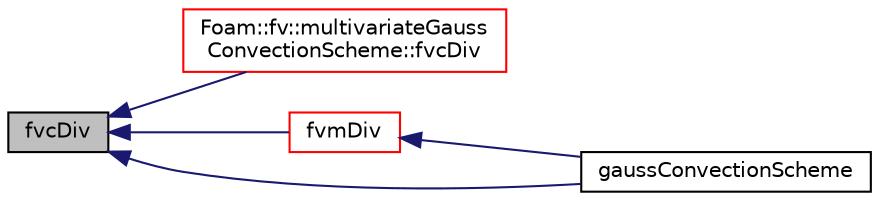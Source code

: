 digraph "fvcDiv"
{
  bgcolor="transparent";
  edge [fontname="Helvetica",fontsize="10",labelfontname="Helvetica",labelfontsize="10"];
  node [fontname="Helvetica",fontsize="10",shape=record];
  rankdir="LR";
  Node1 [label="fvcDiv",height=0.2,width=0.4,color="black", fillcolor="grey75", style="filled", fontcolor="black"];
  Node1 -> Node2 [dir="back",color="midnightblue",fontsize="10",style="solid",fontname="Helvetica"];
  Node2 [label="Foam::fv::multivariateGauss\lConvectionScheme::fvcDiv",height=0.2,width=0.4,color="red",URL="$a01601.html#a2eacaefd22f61a84fdb13b7d4b96a20a"];
  Node1 -> Node3 [dir="back",color="midnightblue",fontsize="10",style="solid",fontname="Helvetica"];
  Node3 [label="fvmDiv",height=0.2,width=0.4,color="red",URL="$a00920.html#ae806c1ba4e4764f7f5b7f5beb710b6f8"];
  Node3 -> Node4 [dir="back",color="midnightblue",fontsize="10",style="solid",fontname="Helvetica"];
  Node4 [label="gaussConvectionScheme",height=0.2,width=0.4,color="black",URL="$a00920.html#aa9b19c02f50dec0beb32417f7df60761",tooltip="Construct from flux and Istream. "];
  Node1 -> Node4 [dir="back",color="midnightblue",fontsize="10",style="solid",fontname="Helvetica"];
}
